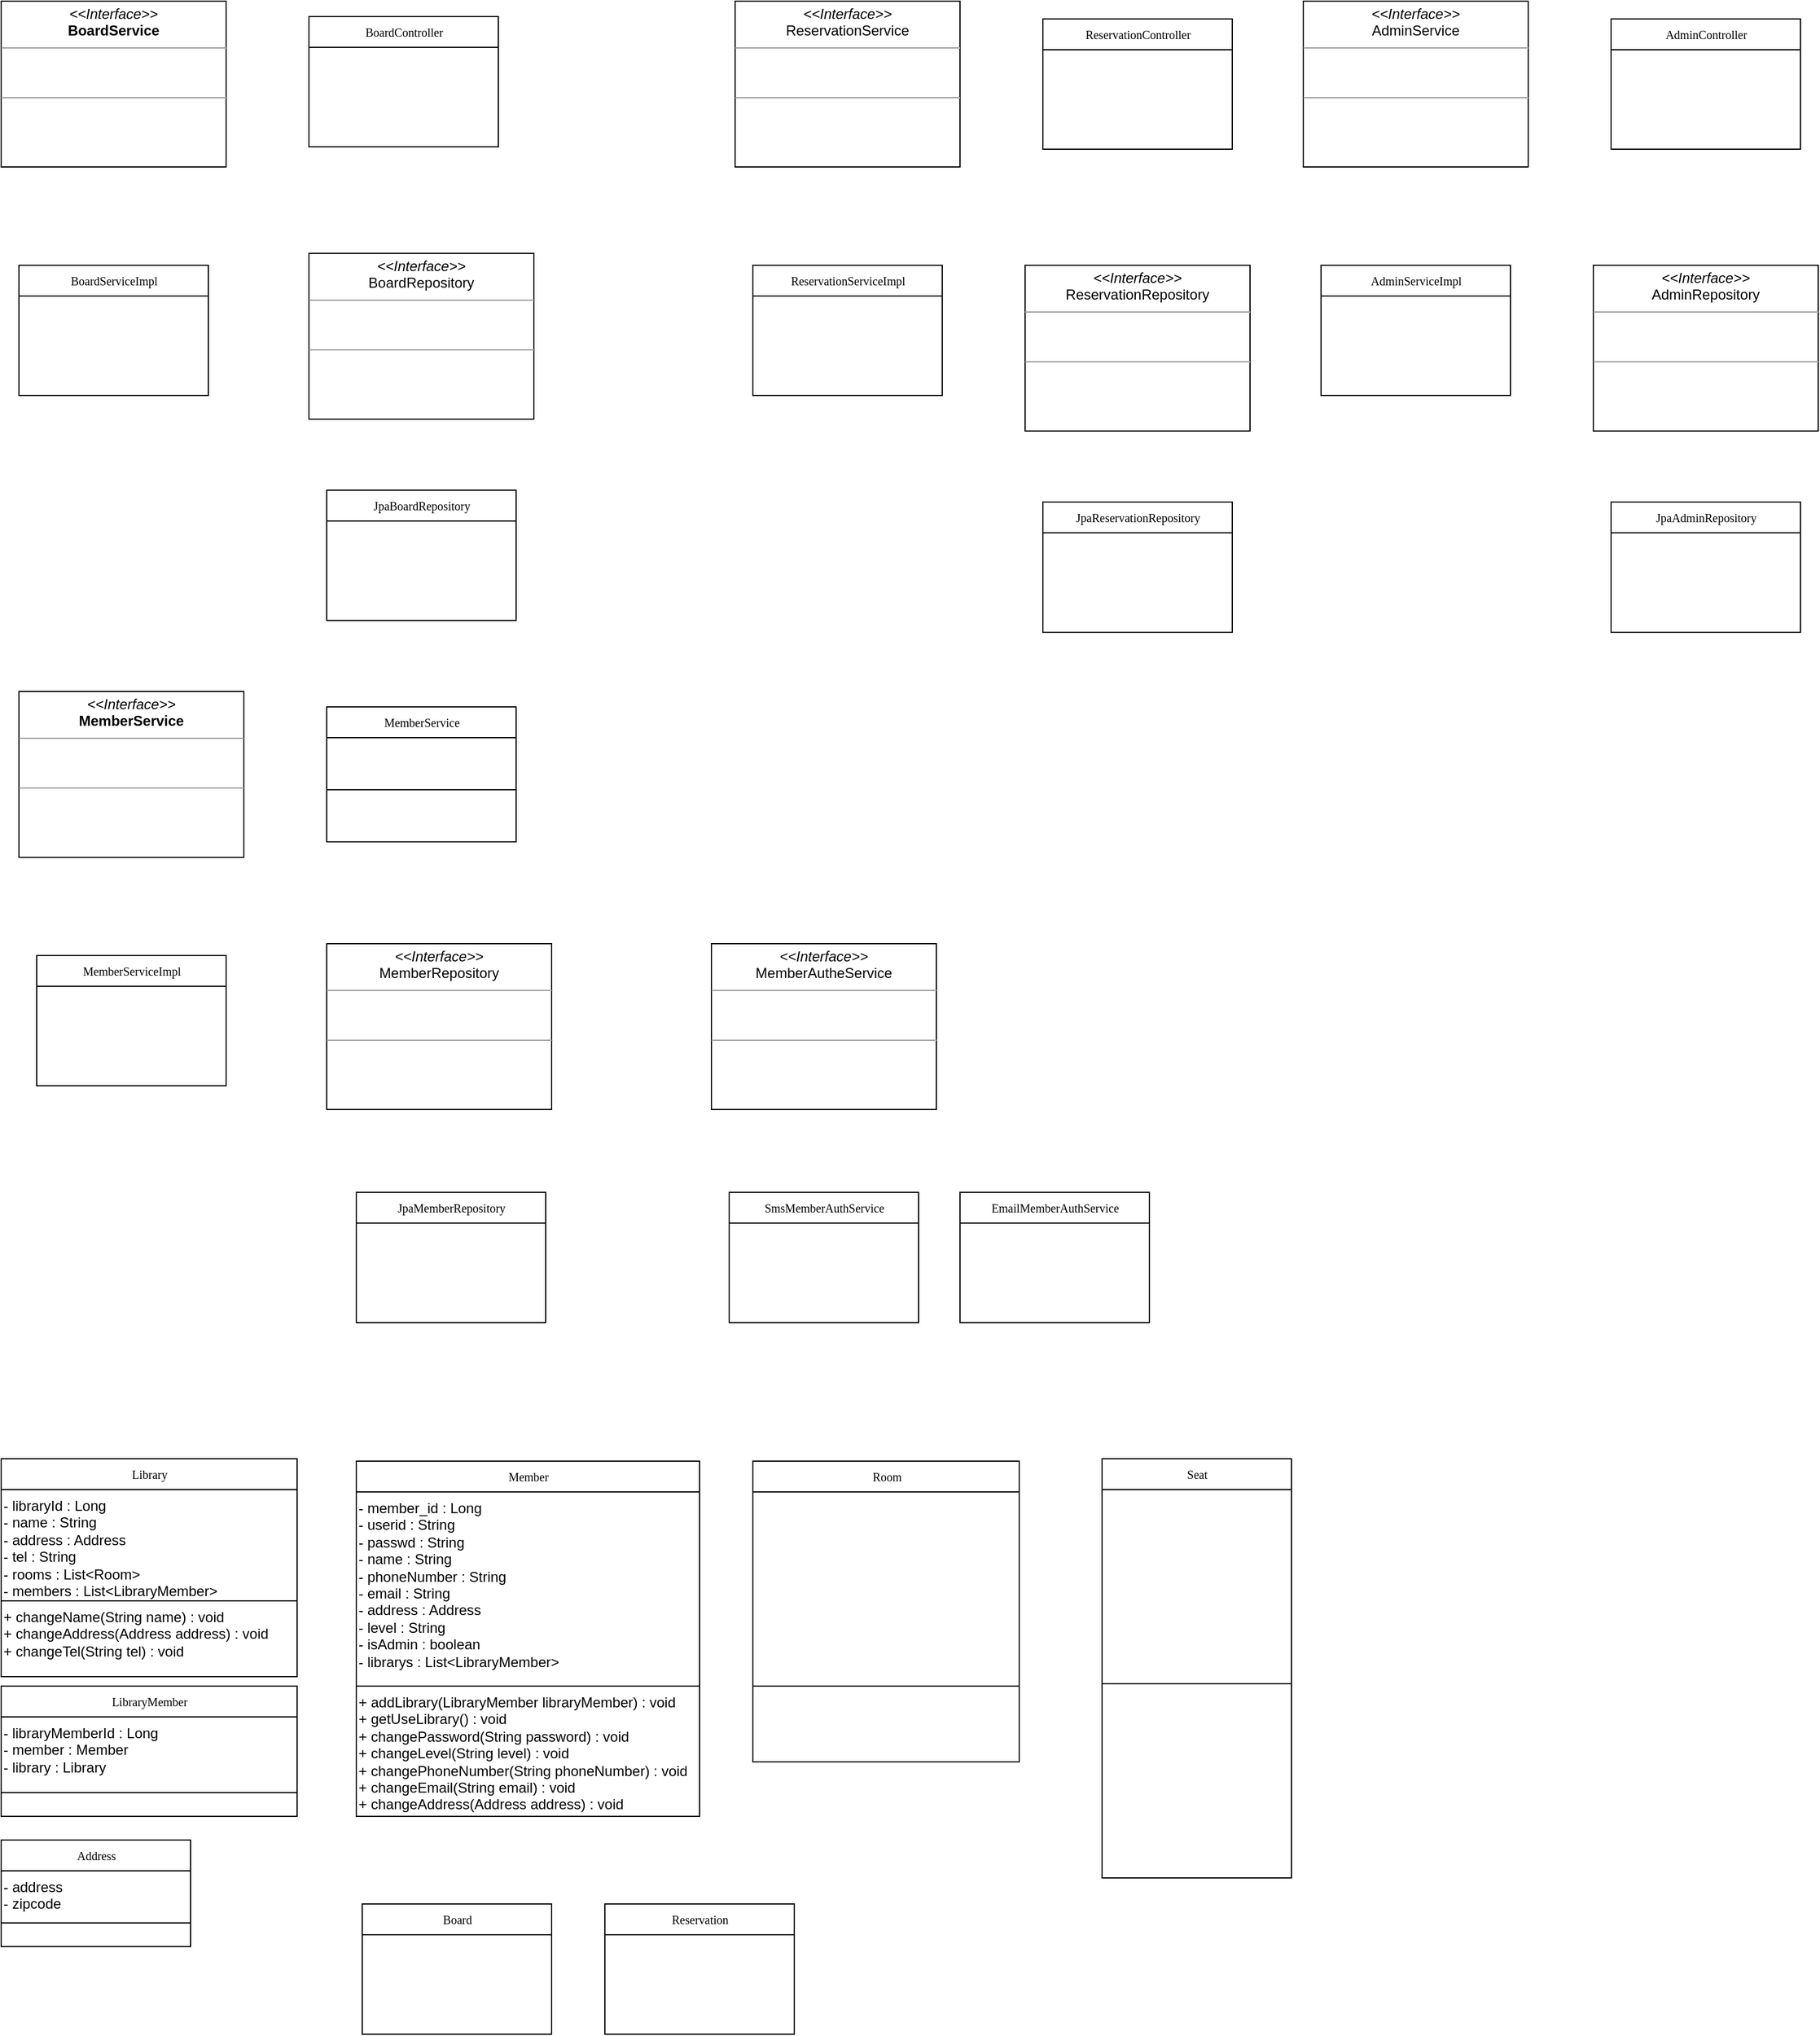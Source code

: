 <mxfile version="14.1.8" type="device"><diagram name="Page-1" id="c4acf3e9-155e-7222-9cf6-157b1a14988f"><mxGraphModel dx="1422" dy="822" grid="1" gridSize="10" guides="1" tooltips="1" connect="1" arrows="1" fold="1" page="1" pageScale="1" pageWidth="1654" pageHeight="2336" background="#ffffff" math="0" shadow="0"><root><mxCell id="0"/><mxCell id="1" parent="0"/><mxCell id="JYwY58Fg2MvT67EO5YSX-5" value="&lt;p style=&quot;margin: 0px ; margin-top: 4px ; text-align: center&quot;&gt;&lt;i&gt;&amp;lt;&amp;lt;Interface&amp;gt;&amp;gt;&lt;/i&gt;&lt;br&gt;&lt;b&gt;BoardService&lt;/b&gt;&lt;/p&gt;&lt;hr size=&quot;1&quot;&gt;&lt;p style=&quot;margin: 0px ; margin-left: 4px&quot;&gt;&lt;br&gt;&lt;br&gt;&lt;/p&gt;&lt;hr size=&quot;1&quot;&gt;&lt;p style=&quot;margin: 0px ; margin-left: 4px&quot;&gt;&lt;br&gt;&lt;br&gt;&lt;/p&gt;" style="verticalAlign=top;align=left;overflow=fill;fontSize=12;fontFamily=Helvetica;html=1;rounded=0;shadow=0;comic=0;labelBackgroundColor=none;strokeWidth=1" parent="1" vertex="1"><mxGeometry x="70" y="97" width="190" height="140" as="geometry"/></mxCell><mxCell id="JYwY58Fg2MvT67EO5YSX-1" value="BoardServiceImpl" style="swimlane;html=1;fontStyle=0;childLayout=stackLayout;horizontal=1;startSize=26;fillColor=none;horizontalStack=0;resizeParent=1;resizeLast=0;collapsible=1;marginBottom=0;swimlaneFillColor=#ffffff;rounded=0;shadow=0;comic=0;labelBackgroundColor=none;strokeWidth=1;fontFamily=Verdana;fontSize=10;align=center;" parent="1" vertex="1"><mxGeometry x="85" y="320" width="160" height="110" as="geometry"/></mxCell><mxCell id="JYwY58Fg2MvT67EO5YSX-10" value="&lt;p style=&quot;margin: 0px ; margin-top: 4px ; text-align: center&quot;&gt;&lt;i&gt;&amp;lt;&amp;lt;Interface&amp;gt;&amp;gt;&lt;/i&gt;&lt;br&gt;ReservationService&lt;/p&gt;&lt;hr size=&quot;1&quot;&gt;&lt;p style=&quot;margin: 0px ; margin-left: 4px&quot;&gt;&lt;br&gt;&lt;br&gt;&lt;/p&gt;&lt;hr size=&quot;1&quot;&gt;&lt;p style=&quot;margin: 0px ; margin-left: 4px&quot;&gt;&lt;br&gt;&lt;br&gt;&lt;/p&gt;" style="verticalAlign=top;align=left;overflow=fill;fontSize=12;fontFamily=Helvetica;html=1;rounded=0;shadow=0;comic=0;labelBackgroundColor=none;strokeWidth=1" parent="1" vertex="1"><mxGeometry x="690" y="97" width="190" height="140" as="geometry"/></mxCell><mxCell id="JYwY58Fg2MvT67EO5YSX-6" value="BoardController" style="swimlane;html=1;fontStyle=0;childLayout=stackLayout;horizontal=1;startSize=26;fillColor=none;horizontalStack=0;resizeParent=1;resizeLast=0;collapsible=1;marginBottom=0;swimlaneFillColor=#ffffff;rounded=0;shadow=0;comic=0;labelBackgroundColor=none;strokeWidth=1;fontFamily=Verdana;fontSize=10;align=center;" parent="1" vertex="1"><mxGeometry x="330" y="110" width="160" height="110" as="geometry"/></mxCell><mxCell id="JYwY58Fg2MvT67EO5YSX-11" value="&lt;p style=&quot;margin: 0px ; margin-top: 4px ; text-align: center&quot;&gt;&lt;i&gt;&amp;lt;&amp;lt;Interface&amp;gt;&amp;gt;&lt;/i&gt;&lt;br&gt;ReservationRepository&lt;/p&gt;&lt;hr size=&quot;1&quot;&gt;&lt;p style=&quot;margin: 0px ; margin-left: 4px&quot;&gt;&lt;br&gt;&lt;br&gt;&lt;/p&gt;&lt;hr size=&quot;1&quot;&gt;&lt;p style=&quot;margin: 0px ; margin-left: 4px&quot;&gt;&lt;br&gt;&lt;br&gt;&lt;/p&gt;" style="verticalAlign=top;align=left;overflow=fill;fontSize=12;fontFamily=Helvetica;html=1;rounded=0;shadow=0;comic=0;labelBackgroundColor=none;strokeWidth=1" parent="1" vertex="1"><mxGeometry x="935" y="320" width="190" height="140" as="geometry"/></mxCell><mxCell id="JYwY58Fg2MvT67EO5YSX-12" value="ReservationController" style="swimlane;html=1;fontStyle=0;childLayout=stackLayout;horizontal=1;startSize=26;fillColor=none;horizontalStack=0;resizeParent=1;resizeLast=0;collapsible=1;marginBottom=0;swimlaneFillColor=#ffffff;rounded=0;shadow=0;comic=0;labelBackgroundColor=none;strokeWidth=1;fontFamily=Verdana;fontSize=10;align=center;" parent="1" vertex="1"><mxGeometry x="950" y="112" width="160" height="110" as="geometry"/></mxCell><mxCell id="JYwY58Fg2MvT67EO5YSX-13" value="ReservationServiceImpl" style="swimlane;html=1;fontStyle=0;childLayout=stackLayout;horizontal=1;startSize=26;fillColor=none;horizontalStack=0;resizeParent=1;resizeLast=0;collapsible=1;marginBottom=0;swimlaneFillColor=#ffffff;rounded=0;shadow=0;comic=0;labelBackgroundColor=none;strokeWidth=1;fontFamily=Verdana;fontSize=10;align=center;" parent="1" vertex="1"><mxGeometry x="705" y="320" width="160" height="110" as="geometry"/></mxCell><mxCell id="JYwY58Fg2MvT67EO5YSX-15" value="&lt;p style=&quot;margin: 0px ; margin-top: 4px ; text-align: center&quot;&gt;&lt;i&gt;&amp;lt;&amp;lt;Interface&amp;gt;&amp;gt;&lt;/i&gt;&lt;br&gt;BoardRepository&lt;/p&gt;&lt;hr size=&quot;1&quot;&gt;&lt;p style=&quot;margin: 0px ; margin-left: 4px&quot;&gt;&lt;br&gt;&lt;br&gt;&lt;/p&gt;&lt;hr size=&quot;1&quot;&gt;&lt;p style=&quot;margin: 0px ; margin-left: 4px&quot;&gt;&lt;br&gt;&lt;br&gt;&lt;/p&gt;" style="verticalAlign=top;align=left;overflow=fill;fontSize=12;fontFamily=Helvetica;html=1;rounded=0;shadow=0;comic=0;labelBackgroundColor=none;strokeWidth=1" parent="1" vertex="1"><mxGeometry x="330" y="310" width="190" height="140" as="geometry"/></mxCell><mxCell id="JYwY58Fg2MvT67EO5YSX-16" value="JpaBoardRepository" style="swimlane;html=1;fontStyle=0;childLayout=stackLayout;horizontal=1;startSize=26;fillColor=none;horizontalStack=0;resizeParent=1;resizeLast=0;collapsible=1;marginBottom=0;swimlaneFillColor=#ffffff;rounded=0;shadow=0;comic=0;labelBackgroundColor=none;strokeWidth=1;fontFamily=Verdana;fontSize=10;align=center;" parent="1" vertex="1"><mxGeometry x="345" y="510" width="160" height="110" as="geometry"/></mxCell><mxCell id="JYwY58Fg2MvT67EO5YSX-17" value="JpaReservationRepository" style="swimlane;html=1;fontStyle=0;childLayout=stackLayout;horizontal=1;startSize=26;fillColor=none;horizontalStack=0;resizeParent=1;resizeLast=0;collapsible=1;marginBottom=0;swimlaneFillColor=#ffffff;rounded=0;shadow=0;comic=0;labelBackgroundColor=none;strokeWidth=1;fontFamily=Verdana;fontSize=10;align=center;" parent="1" vertex="1"><mxGeometry x="950" y="520" width="160" height="110" as="geometry"/></mxCell><mxCell id="JYwY58Fg2MvT67EO5YSX-18" value="&lt;p style=&quot;margin: 0px ; margin-top: 4px ; text-align: center&quot;&gt;&lt;i&gt;&amp;lt;&amp;lt;Interface&amp;gt;&amp;gt;&lt;/i&gt;&lt;br&gt;&lt;b&gt;MemberService&lt;/b&gt;&lt;/p&gt;&lt;hr size=&quot;1&quot;&gt;&lt;p style=&quot;margin: 0px ; margin-left: 4px&quot;&gt;&lt;br&gt;&lt;br&gt;&lt;/p&gt;&lt;hr size=&quot;1&quot;&gt;&lt;p style=&quot;margin: 0px ; margin-left: 4px&quot;&gt;&lt;br&gt;&lt;br&gt;&lt;/p&gt;" style="verticalAlign=top;align=left;overflow=fill;fontSize=12;fontFamily=Helvetica;html=1;rounded=0;shadow=0;comic=0;labelBackgroundColor=none;strokeWidth=1" parent="1" vertex="1"><mxGeometry x="85" y="680" width="190" height="140" as="geometry"/></mxCell><mxCell id="JYwY58Fg2MvT67EO5YSX-28" value="AdminController" style="swimlane;html=1;fontStyle=0;childLayout=stackLayout;horizontal=1;startSize=26;fillColor=none;horizontalStack=0;resizeParent=1;resizeLast=0;collapsible=1;marginBottom=0;swimlaneFillColor=#ffffff;rounded=0;shadow=0;comic=0;labelBackgroundColor=none;strokeWidth=1;fontFamily=Verdana;fontSize=10;align=center;" parent="1" vertex="1"><mxGeometry x="1430" y="112" width="160" height="110" as="geometry"/></mxCell><mxCell id="JYwY58Fg2MvT67EO5YSX-29" value="AdminServiceImpl" style="swimlane;html=1;fontStyle=0;childLayout=stackLayout;horizontal=1;startSize=26;fillColor=none;horizontalStack=0;resizeParent=1;resizeLast=0;collapsible=1;marginBottom=0;swimlaneFillColor=#ffffff;rounded=0;shadow=0;comic=0;labelBackgroundColor=none;strokeWidth=1;fontFamily=Verdana;fontSize=10;align=center;" parent="1" vertex="1"><mxGeometry x="1185" y="320" width="160" height="110" as="geometry"/></mxCell><mxCell id="JYwY58Fg2MvT67EO5YSX-30" value="JpaAdminRepository" style="swimlane;html=1;fontStyle=0;childLayout=stackLayout;horizontal=1;startSize=26;fillColor=none;horizontalStack=0;resizeParent=1;resizeLast=0;collapsible=1;marginBottom=0;swimlaneFillColor=#ffffff;rounded=0;shadow=0;comic=0;labelBackgroundColor=none;strokeWidth=1;fontFamily=Verdana;fontSize=10;align=center;" parent="1" vertex="1"><mxGeometry x="1430" y="520" width="160" height="110" as="geometry"/></mxCell><mxCell id="JYwY58Fg2MvT67EO5YSX-21" value="&lt;p style=&quot;margin: 0px ; margin-top: 4px ; text-align: center&quot;&gt;&lt;i&gt;&amp;lt;&amp;lt;Interface&amp;gt;&amp;gt;&lt;/i&gt;&lt;br&gt;MemberRepository&lt;/p&gt;&lt;hr size=&quot;1&quot;&gt;&lt;p style=&quot;margin: 0px ; margin-left: 4px&quot;&gt;&lt;br&gt;&lt;br&gt;&lt;/p&gt;&lt;hr size=&quot;1&quot;&gt;&lt;p style=&quot;margin: 0px ; margin-left: 4px&quot;&gt;&lt;br&gt;&lt;br&gt;&lt;/p&gt;" style="verticalAlign=top;align=left;overflow=fill;fontSize=12;fontFamily=Helvetica;html=1;rounded=0;shadow=0;comic=0;labelBackgroundColor=none;strokeWidth=1" parent="1" vertex="1"><mxGeometry x="345" y="893" width="190" height="140" as="geometry"/></mxCell><mxCell id="JYwY58Fg2MvT67EO5YSX-19" value="MemberServiceImpl" style="swimlane;html=1;fontStyle=0;childLayout=stackLayout;horizontal=1;startSize=26;fillColor=none;horizontalStack=0;resizeParent=1;resizeLast=0;collapsible=1;marginBottom=0;swimlaneFillColor=#ffffff;rounded=0;shadow=0;comic=0;labelBackgroundColor=none;strokeWidth=1;fontFamily=Verdana;fontSize=10;align=center;" parent="1" vertex="1"><mxGeometry x="100" y="903" width="160" height="110" as="geometry"/></mxCell><mxCell id="JYwY58Fg2MvT67EO5YSX-20" value="MemberService" style="swimlane;html=1;fontStyle=0;childLayout=stackLayout;horizontal=1;startSize=26;fillColor=none;horizontalStack=0;resizeParent=1;resizeLast=0;collapsible=1;marginBottom=0;swimlaneFillColor=#ffffff;rounded=0;shadow=0;comic=0;labelBackgroundColor=none;strokeWidth=1;fontFamily=Verdana;fontSize=10;align=center;" parent="1" vertex="1"><mxGeometry x="345" y="693" width="160" height="114" as="geometry"/></mxCell><mxCell id="FYDScDOwtuk2mLoqaVdQ-5" value="" style="text;whiteSpace=wrap;html=1;strokeWidth=1;strokeColor=#000000;" vertex="1" parent="JYwY58Fg2MvT67EO5YSX-20"><mxGeometry y="26" width="160" height="44" as="geometry"/></mxCell><mxCell id="FYDScDOwtuk2mLoqaVdQ-6" value="" style="text;whiteSpace=wrap;html=1;strokeWidth=1;strokeColor=#000000;" vertex="1" parent="JYwY58Fg2MvT67EO5YSX-20"><mxGeometry y="70" width="160" height="44" as="geometry"/></mxCell><mxCell id="JYwY58Fg2MvT67EO5YSX-23" value="&lt;p style=&quot;margin: 0px ; margin-top: 4px ; text-align: center&quot;&gt;&lt;i&gt;&amp;lt;&amp;lt;Interface&amp;gt;&amp;gt;&lt;/i&gt;&lt;br&gt;MemberAutheService&lt;/p&gt;&lt;hr size=&quot;1&quot;&gt;&lt;p style=&quot;margin: 0px ; margin-left: 4px&quot;&gt;&lt;br&gt;&lt;br&gt;&lt;/p&gt;&lt;hr size=&quot;1&quot;&gt;&lt;p style=&quot;margin: 0px ; margin-left: 4px&quot;&gt;&lt;br&gt;&lt;br&gt;&lt;/p&gt;" style="verticalAlign=top;align=left;overflow=fill;fontSize=12;fontFamily=Helvetica;html=1;rounded=0;shadow=0;comic=0;labelBackgroundColor=none;strokeWidth=1" parent="1" vertex="1"><mxGeometry x="670" y="893" width="190" height="140" as="geometry"/></mxCell><mxCell id="JYwY58Fg2MvT67EO5YSX-24" value="JpaMemberRepository" style="swimlane;html=1;fontStyle=0;childLayout=stackLayout;horizontal=1;startSize=26;fillColor=none;horizontalStack=0;resizeParent=1;resizeLast=0;collapsible=1;marginBottom=0;swimlaneFillColor=#ffffff;rounded=0;shadow=0;comic=0;labelBackgroundColor=none;strokeWidth=1;fontFamily=Verdana;fontSize=10;align=center;" parent="1" vertex="1"><mxGeometry x="370" y="1103" width="160" height="110" as="geometry"/></mxCell><mxCell id="JYwY58Fg2MvT67EO5YSX-22" value="SmsMemberAuthService" style="swimlane;html=1;fontStyle=0;childLayout=stackLayout;horizontal=1;startSize=26;fillColor=none;horizontalStack=0;resizeParent=1;resizeLast=0;collapsible=1;marginBottom=0;swimlaneFillColor=#ffffff;rounded=0;shadow=0;comic=0;labelBackgroundColor=none;strokeWidth=1;fontFamily=Verdana;fontSize=10;align=center;" parent="1" vertex="1"><mxGeometry x="685" y="1103" width="160" height="110" as="geometry"/></mxCell><mxCell id="JYwY58Fg2MvT67EO5YSX-25" value="EmailMemberAuthService" style="swimlane;html=1;fontStyle=0;childLayout=stackLayout;horizontal=1;startSize=26;fillColor=none;horizontalStack=0;resizeParent=1;resizeLast=0;collapsible=1;marginBottom=0;swimlaneFillColor=#ffffff;rounded=0;shadow=0;comic=0;labelBackgroundColor=none;strokeWidth=1;fontFamily=Verdana;fontSize=10;align=center;" parent="1" vertex="1"><mxGeometry x="880" y="1103" width="160" height="110" as="geometry"/></mxCell><mxCell id="JYwY58Fg2MvT67EO5YSX-26" value="&lt;p style=&quot;margin: 0px ; margin-top: 4px ; text-align: center&quot;&gt;&lt;i&gt;&amp;lt;&amp;lt;Interface&amp;gt;&amp;gt;&lt;/i&gt;&lt;br&gt;AdminService&lt;/p&gt;&lt;hr size=&quot;1&quot;&gt;&lt;p style=&quot;margin: 0px ; margin-left: 4px&quot;&gt;&lt;br&gt;&lt;br&gt;&lt;/p&gt;&lt;hr size=&quot;1&quot;&gt;&lt;p style=&quot;margin: 0px ; margin-left: 4px&quot;&gt;&lt;br&gt;&lt;br&gt;&lt;/p&gt;" style="verticalAlign=top;align=left;overflow=fill;fontSize=12;fontFamily=Helvetica;html=1;rounded=0;shadow=0;comic=0;labelBackgroundColor=none;strokeWidth=1" parent="1" vertex="1"><mxGeometry x="1170" y="97" width="190" height="140" as="geometry"/></mxCell><mxCell id="JYwY58Fg2MvT67EO5YSX-27" value="&lt;p style=&quot;margin: 0px ; margin-top: 4px ; text-align: center&quot;&gt;&lt;i&gt;&amp;lt;&amp;lt;Interface&amp;gt;&amp;gt;&lt;/i&gt;&lt;br&gt;AdminRepository&lt;/p&gt;&lt;hr size=&quot;1&quot;&gt;&lt;p style=&quot;margin: 0px ; margin-left: 4px&quot;&gt;&lt;br&gt;&lt;br&gt;&lt;/p&gt;&lt;hr size=&quot;1&quot;&gt;&lt;p style=&quot;margin: 0px ; margin-left: 4px&quot;&gt;&lt;br&gt;&lt;br&gt;&lt;/p&gt;" style="verticalAlign=top;align=left;overflow=fill;fontSize=12;fontFamily=Helvetica;html=1;rounded=0;shadow=0;comic=0;labelBackgroundColor=none;strokeWidth=1" parent="1" vertex="1"><mxGeometry x="1415" y="320" width="190" height="140" as="geometry"/></mxCell><mxCell id="JYwY58Fg2MvT67EO5YSX-31" value="Library" style="swimlane;html=1;fontStyle=0;childLayout=stackLayout;horizontal=1;startSize=26;fillColor=none;horizontalStack=0;resizeParent=1;resizeLast=0;collapsible=1;marginBottom=0;swimlaneFillColor=#ffffff;rounded=0;shadow=0;comic=0;labelBackgroundColor=none;strokeWidth=1;fontFamily=Verdana;fontSize=10;align=center;" parent="1" vertex="1"><mxGeometry x="70" y="1328" width="250" height="184" as="geometry"/></mxCell><mxCell id="FYDScDOwtuk2mLoqaVdQ-15" value="- libraryId : Long&lt;br&gt;- name : String&lt;br&gt;- address : Address&lt;br&gt;- tel : String&lt;br&gt;- rooms : List&amp;lt;Room&amp;gt;&lt;br&gt;- members : List&amp;lt;LibraryMember&amp;gt;" style="text;whiteSpace=wrap;html=1;strokeColor=#000000;" vertex="1" parent="JYwY58Fg2MvT67EO5YSX-31"><mxGeometry y="26" width="250" height="94" as="geometry"/></mxCell><mxCell id="FYDScDOwtuk2mLoqaVdQ-16" value="+ changeName(String name) : void&lt;br&gt;+ changeAddress(Address address) : void&lt;br&gt;+ changeTel(String tel) : void" style="text;whiteSpace=wrap;html=1;strokeColor=#000000;" vertex="1" parent="JYwY58Fg2MvT67EO5YSX-31"><mxGeometry y="120" width="250" height="64" as="geometry"/></mxCell><mxCell id="JYwY58Fg2MvT67EO5YSX-32" value="Room" style="swimlane;html=1;fontStyle=0;childLayout=stackLayout;horizontal=1;startSize=26;fillColor=none;horizontalStack=0;resizeParent=1;resizeLast=0;collapsible=1;marginBottom=0;swimlaneFillColor=#ffffff;rounded=0;shadow=0;comic=0;labelBackgroundColor=none;strokeWidth=1;fontFamily=Verdana;fontSize=10;align=center;" parent="1" vertex="1"><mxGeometry x="705" y="1330" width="225" height="254" as="geometry"/></mxCell><mxCell id="FYDScDOwtuk2mLoqaVdQ-20" value="" style="text;whiteSpace=wrap;html=1;strokeColor=#000000;" vertex="1" parent="JYwY58Fg2MvT67EO5YSX-32"><mxGeometry y="26" width="225" height="164" as="geometry"/></mxCell><mxCell id="FYDScDOwtuk2mLoqaVdQ-21" value="" style="text;whiteSpace=wrap;html=1;strokeColor=#000000;" vertex="1" parent="JYwY58Fg2MvT67EO5YSX-32"><mxGeometry y="190" width="225" height="64" as="geometry"/></mxCell><mxCell id="JYwY58Fg2MvT67EO5YSX-33" value="Seat" style="swimlane;html=1;fontStyle=0;childLayout=stackLayout;horizontal=1;startSize=26;fillColor=none;horizontalStack=0;resizeParent=1;resizeLast=0;collapsible=1;marginBottom=0;swimlaneFillColor=#ffffff;rounded=0;shadow=0;comic=0;labelBackgroundColor=none;strokeWidth=1;fontFamily=Verdana;fontSize=10;align=center;" parent="1" vertex="1"><mxGeometry x="1000" y="1328" width="160" height="354" as="geometry"/></mxCell><mxCell id="FYDScDOwtuk2mLoqaVdQ-10" value="" style="text;whiteSpace=wrap;html=1;strokeColor=#000000;" vertex="1" parent="JYwY58Fg2MvT67EO5YSX-33"><mxGeometry y="26" width="160" height="164" as="geometry"/></mxCell><mxCell id="FYDScDOwtuk2mLoqaVdQ-11" value="" style="text;whiteSpace=wrap;html=1;strokeColor=#000000;" vertex="1" parent="JYwY58Fg2MvT67EO5YSX-33"><mxGeometry y="190" width="160" height="164" as="geometry"/></mxCell><mxCell id="JYwY58Fg2MvT67EO5YSX-34" value="Reservation" style="swimlane;html=1;fontStyle=0;childLayout=stackLayout;horizontal=1;startSize=26;fillColor=none;horizontalStack=0;resizeParent=1;resizeLast=0;collapsible=1;marginBottom=0;swimlaneFillColor=#ffffff;rounded=0;shadow=0;comic=0;labelBackgroundColor=none;strokeWidth=1;fontFamily=Verdana;fontSize=10;align=center;" parent="1" vertex="1"><mxGeometry x="580" y="1704" width="160" height="110" as="geometry"/></mxCell><mxCell id="JYwY58Fg2MvT67EO5YSX-35" value="Board" style="swimlane;html=1;fontStyle=0;childLayout=stackLayout;horizontal=1;startSize=26;fillColor=none;horizontalStack=0;resizeParent=1;resizeLast=0;collapsible=1;marginBottom=0;swimlaneFillColor=#ffffff;rounded=0;shadow=0;comic=0;labelBackgroundColor=none;strokeWidth=1;fontFamily=Verdana;fontSize=10;align=center;" parent="1" vertex="1"><mxGeometry x="375" y="1704" width="160" height="110" as="geometry"/></mxCell><mxCell id="JYwY58Fg2MvT67EO5YSX-36" value="Member" style="swimlane;html=1;fontStyle=0;childLayout=stackLayout;horizontal=1;startSize=26;fillColor=none;horizontalStack=0;resizeParent=1;resizeLast=0;collapsible=1;marginBottom=0;swimlaneFillColor=#ffffff;rounded=0;shadow=0;comic=0;labelBackgroundColor=none;strokeWidth=1;fontFamily=Verdana;fontSize=10;align=center;" parent="1" vertex="1"><mxGeometry x="370" y="1330" width="290" height="300" as="geometry"/></mxCell><mxCell id="FYDScDOwtuk2mLoqaVdQ-7" value="- member_id : Long&lt;br&gt;- userid : String&lt;br&gt;- passwd : String&lt;br&gt;- name : String&lt;br&gt;- phoneNumber : String&lt;br&gt;- email : String&lt;br&gt;- address : Address&lt;br&gt;- level : String&lt;br&gt;- isAdmin : boolean&lt;br&gt;- librarys : List&amp;lt;LibraryMember&amp;gt;" style="text;whiteSpace=wrap;html=1;strokeColor=#000000;" vertex="1" parent="JYwY58Fg2MvT67EO5YSX-36"><mxGeometry y="26" width="290" height="164" as="geometry"/></mxCell><mxCell id="FYDScDOwtuk2mLoqaVdQ-9" value="+ addLibrary(LibraryMember libraryMember) : void&lt;br&gt;+ getUseLibrary() : void&lt;br&gt;+ changePassword(String password) : void&lt;br&gt;+ changeLevel(String level) : void&lt;br&gt;+ changePhoneNumber(String phoneNumber) : void&amp;nbsp;&lt;br&gt;+ changeEmail(String email) : void&lt;br&gt;+ changeAddress(Address address) : void" style="text;whiteSpace=wrap;html=1;strokeColor=#000000;" vertex="1" parent="JYwY58Fg2MvT67EO5YSX-36"><mxGeometry y="190" width="290" height="110" as="geometry"/></mxCell><mxCell id="FYDScDOwtuk2mLoqaVdQ-12" value="Address" style="swimlane;html=1;fontStyle=0;childLayout=stackLayout;horizontal=1;startSize=26;fillColor=none;horizontalStack=0;resizeParent=1;resizeLast=0;collapsible=1;marginBottom=0;swimlaneFillColor=#ffffff;rounded=0;shadow=0;comic=0;labelBackgroundColor=none;strokeWidth=1;fontFamily=Verdana;fontSize=10;align=center;" vertex="1" parent="1"><mxGeometry x="70" y="1650" width="160" height="90" as="geometry"/></mxCell><mxCell id="FYDScDOwtuk2mLoqaVdQ-13" value="- address&lt;br&gt;- zipcode" style="text;whiteSpace=wrap;html=1;strokeColor=#000000;" vertex="1" parent="FYDScDOwtuk2mLoqaVdQ-12"><mxGeometry y="26" width="160" height="44" as="geometry"/></mxCell><mxCell id="FYDScDOwtuk2mLoqaVdQ-17" value="LibraryMember" style="swimlane;html=1;fontStyle=0;childLayout=stackLayout;horizontal=1;startSize=26;fillColor=none;horizontalStack=0;resizeParent=1;resizeLast=0;collapsible=1;marginBottom=0;swimlaneFillColor=#ffffff;rounded=0;shadow=0;comic=0;labelBackgroundColor=none;strokeWidth=1;fontFamily=Verdana;fontSize=10;align=center;" vertex="1" parent="1"><mxGeometry x="70" y="1520" width="250" height="110" as="geometry"/></mxCell><mxCell id="FYDScDOwtuk2mLoqaVdQ-18" value="- libraryMemberId : Long&lt;br&gt;- member : Member&lt;br&gt;- library : Library" style="text;whiteSpace=wrap;html=1;strokeColor=#000000;" vertex="1" parent="FYDScDOwtuk2mLoqaVdQ-17"><mxGeometry y="26" width="250" height="64" as="geometry"/></mxCell></root></mxGraphModel></diagram></mxfile>